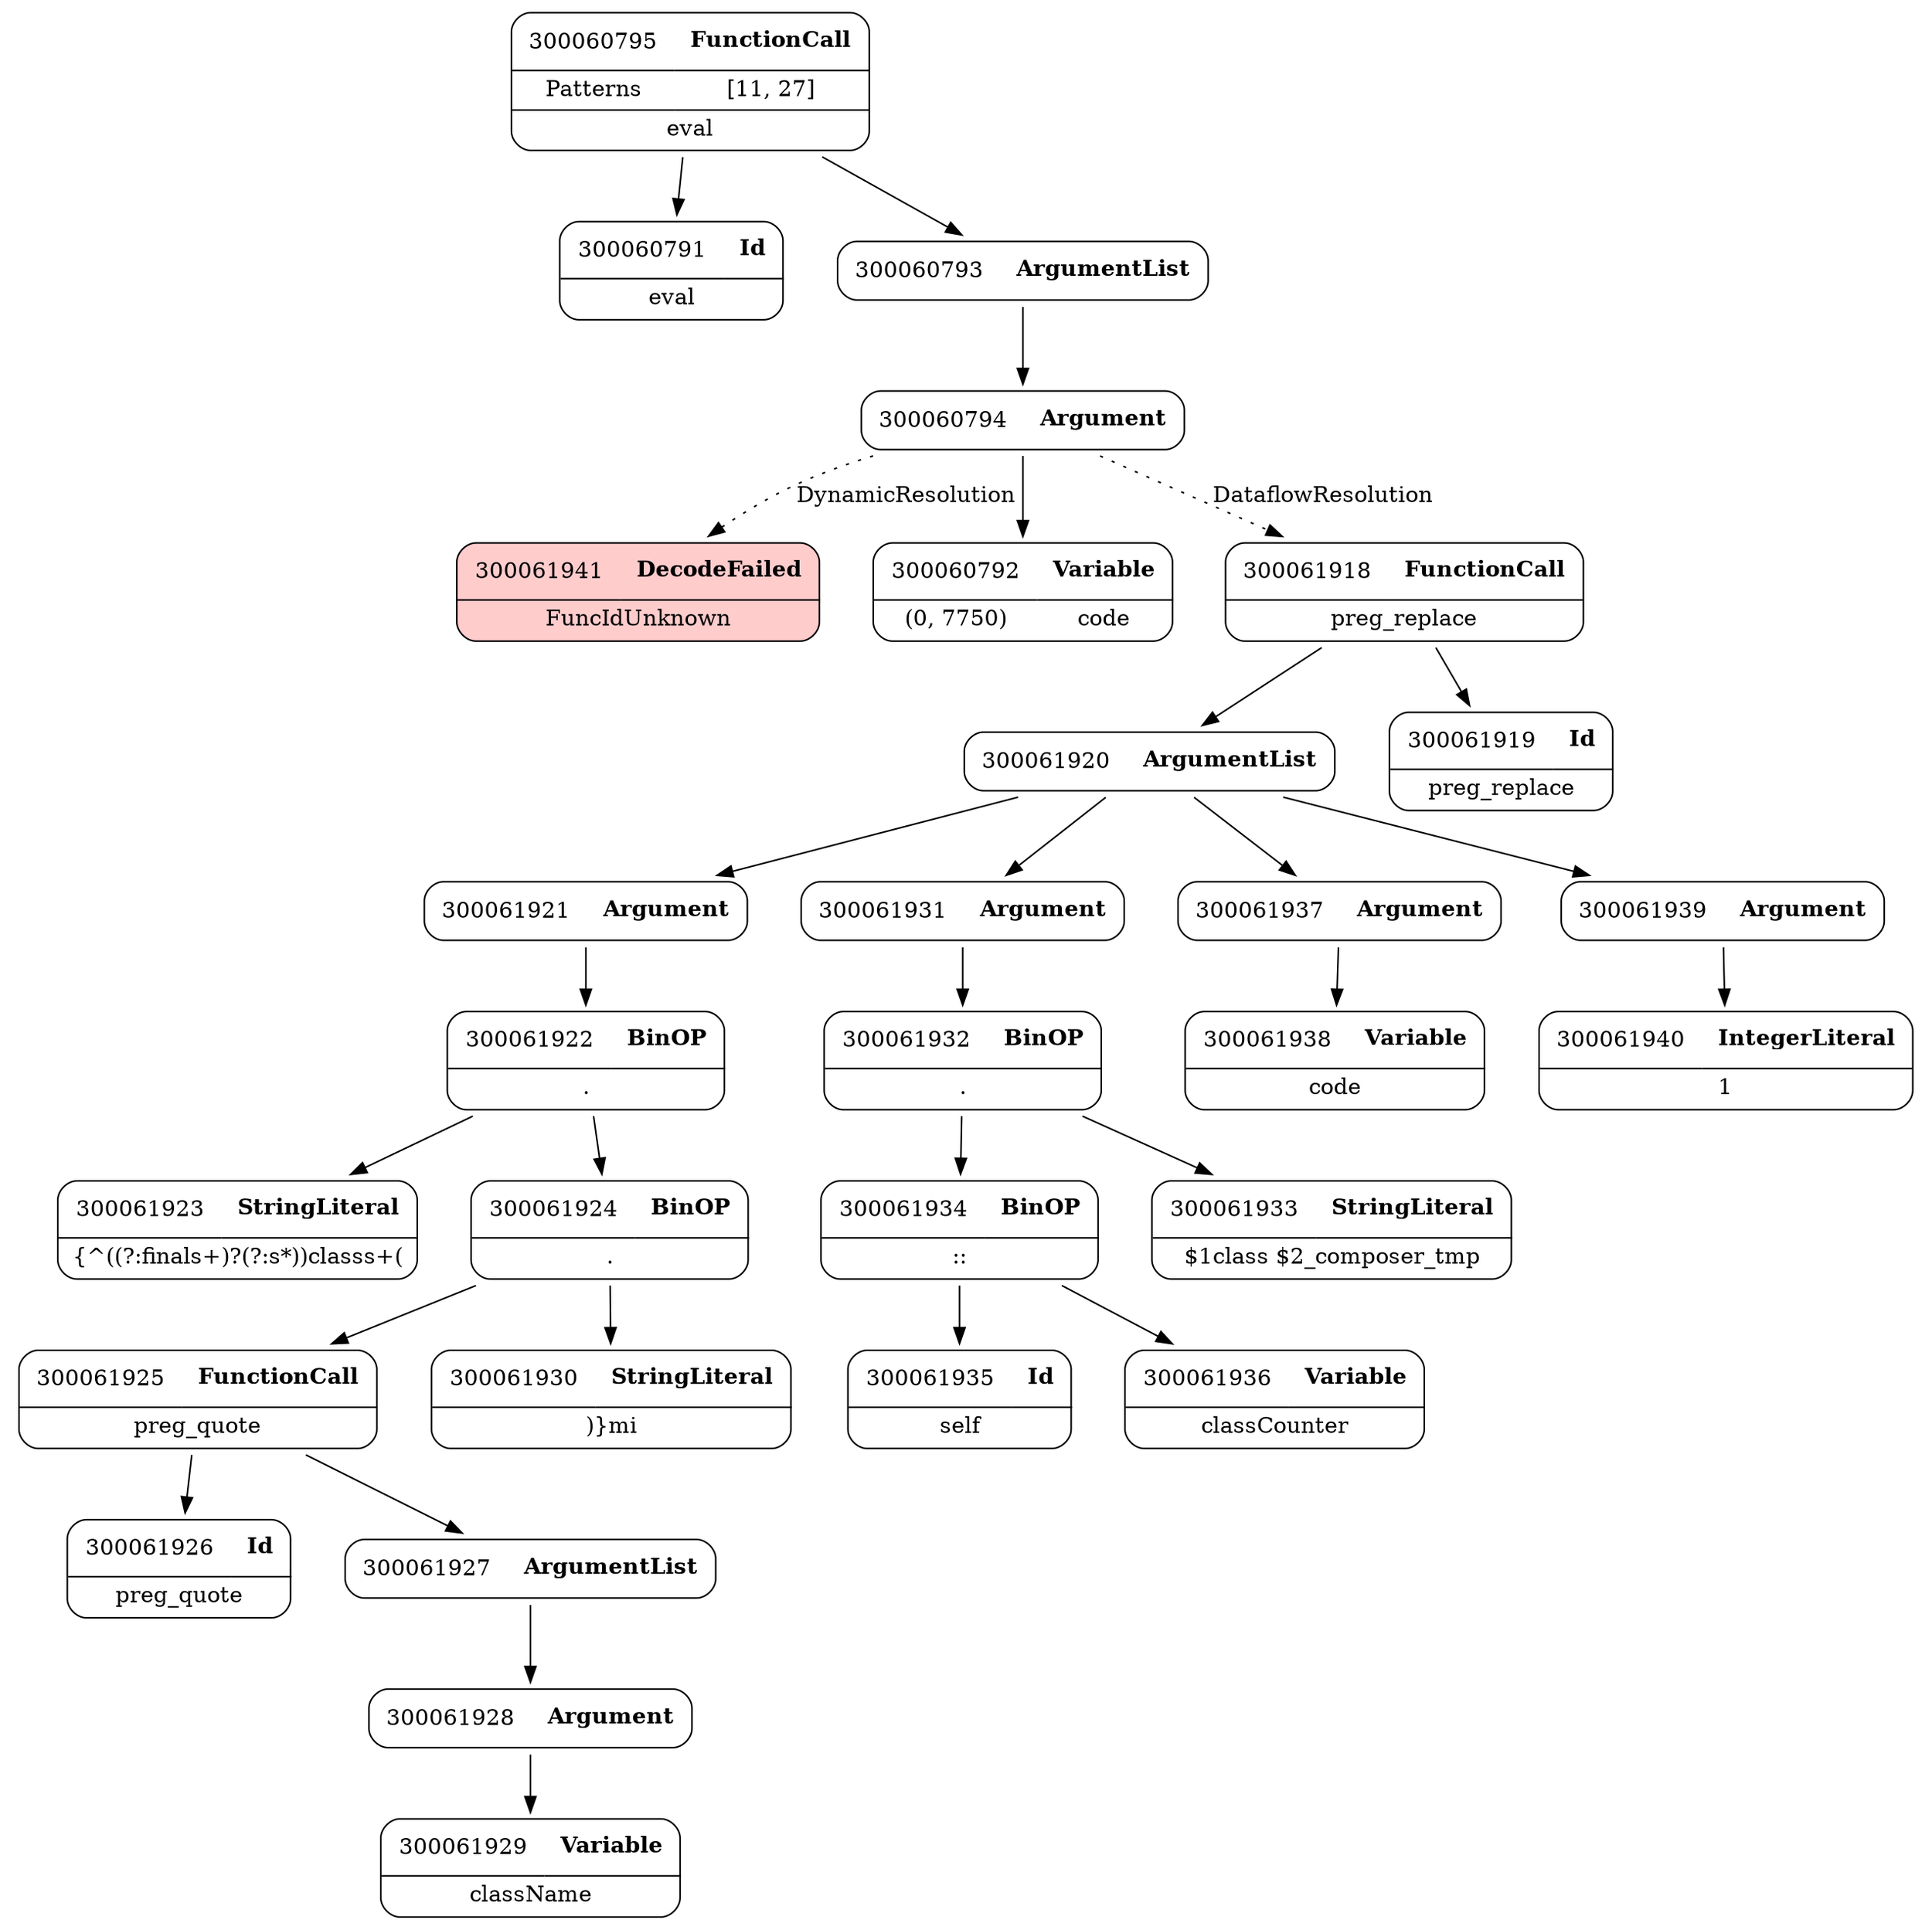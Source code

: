 digraph ast {
node [shape=none];
300061922 [label=<<TABLE border='1' cellspacing='0' cellpadding='10' style='rounded' ><TR><TD border='0'>300061922</TD><TD border='0'><B>BinOP</B></TD></TR><HR/><TR><TD border='0' cellpadding='5' colspan='2'>.</TD></TR></TABLE>>];
300061922 -> 300061923 [weight=2];
300061922 -> 300061924 [weight=2];
300061923 [label=<<TABLE border='1' cellspacing='0' cellpadding='10' style='rounded' ><TR><TD border='0'>300061923</TD><TD border='0'><B>StringLiteral</B></TD></TR><HR/><TR><TD border='0' cellpadding='5' colspan='2'>{^((?:finals+)?(?:s*))classs+(</TD></TR></TABLE>>];
300061920 [label=<<TABLE border='1' cellspacing='0' cellpadding='10' style='rounded' ><TR><TD border='0'>300061920</TD><TD border='0'><B>ArgumentList</B></TD></TR></TABLE>>];
300061920 -> 300061921 [weight=2];
300061920 -> 300061931 [weight=2];
300061920 -> 300061937 [weight=2];
300061920 -> 300061939 [weight=2];
300061921 [label=<<TABLE border='1' cellspacing='0' cellpadding='10' style='rounded' ><TR><TD border='0'>300061921</TD><TD border='0'><B>Argument</B></TD></TR></TABLE>>];
300061921 -> 300061922 [weight=2];
300061926 [label=<<TABLE border='1' cellspacing='0' cellpadding='10' style='rounded' ><TR><TD border='0'>300061926</TD><TD border='0'><B>Id</B></TD></TR><HR/><TR><TD border='0' cellpadding='5' colspan='2'>preg_quote</TD></TR></TABLE>>];
300061927 [label=<<TABLE border='1' cellspacing='0' cellpadding='10' style='rounded' ><TR><TD border='0'>300061927</TD><TD border='0'><B>ArgumentList</B></TD></TR></TABLE>>];
300061927 -> 300061928 [weight=2];
300061924 [label=<<TABLE border='1' cellspacing='0' cellpadding='10' style='rounded' ><TR><TD border='0'>300061924</TD><TD border='0'><B>BinOP</B></TD></TR><HR/><TR><TD border='0' cellpadding='5' colspan='2'>.</TD></TR></TABLE>>];
300061924 -> 300061925 [weight=2];
300061924 -> 300061930 [weight=2];
300061925 [label=<<TABLE border='1' cellspacing='0' cellpadding='10' style='rounded' ><TR><TD border='0'>300061925</TD><TD border='0'><B>FunctionCall</B></TD></TR><HR/><TR><TD border='0' cellpadding='5' colspan='2'>preg_quote</TD></TR></TABLE>>];
300061925 -> 300061926 [weight=2];
300061925 -> 300061927 [weight=2];
300061930 [label=<<TABLE border='1' cellspacing='0' cellpadding='10' style='rounded' ><TR><TD border='0'>300061930</TD><TD border='0'><B>StringLiteral</B></TD></TR><HR/><TR><TD border='0' cellpadding='5' colspan='2'>)}mi</TD></TR></TABLE>>];
300061931 [label=<<TABLE border='1' cellspacing='0' cellpadding='10' style='rounded' ><TR><TD border='0'>300061931</TD><TD border='0'><B>Argument</B></TD></TR></TABLE>>];
300061931 -> 300061932 [weight=2];
300061928 [label=<<TABLE border='1' cellspacing='0' cellpadding='10' style='rounded' ><TR><TD border='0'>300061928</TD><TD border='0'><B>Argument</B></TD></TR></TABLE>>];
300061928 -> 300061929 [weight=2];
300061929 [label=<<TABLE border='1' cellspacing='0' cellpadding='10' style='rounded' ><TR><TD border='0'>300061929</TD><TD border='0'><B>Variable</B></TD></TR><HR/><TR><TD border='0' cellpadding='5' colspan='2'>className</TD></TR></TABLE>>];
300061934 [label=<<TABLE border='1' cellspacing='0' cellpadding='10' style='rounded' ><TR><TD border='0'>300061934</TD><TD border='0'><B>BinOP</B></TD></TR><HR/><TR><TD border='0' cellpadding='5' colspan='2'>::</TD></TR></TABLE>>];
300061934 -> 300061935 [weight=2];
300061934 -> 300061936 [weight=2];
300061935 [label=<<TABLE border='1' cellspacing='0' cellpadding='10' style='rounded' ><TR><TD border='0'>300061935</TD><TD border='0'><B>Id</B></TD></TR><HR/><TR><TD border='0' cellpadding='5' colspan='2'>self</TD></TR></TABLE>>];
300061932 [label=<<TABLE border='1' cellspacing='0' cellpadding='10' style='rounded' ><TR><TD border='0'>300061932</TD><TD border='0'><B>BinOP</B></TD></TR><HR/><TR><TD border='0' cellpadding='5' colspan='2'>.</TD></TR></TABLE>>];
300061932 -> 300061933 [weight=2];
300061932 -> 300061934 [weight=2];
300061933 [label=<<TABLE border='1' cellspacing='0' cellpadding='10' style='rounded' ><TR><TD border='0'>300061933</TD><TD border='0'><B>StringLiteral</B></TD></TR><HR/><TR><TD border='0' cellpadding='5' colspan='2'>$1class $2_composer_tmp</TD></TR></TABLE>>];
300061938 [label=<<TABLE border='1' cellspacing='0' cellpadding='10' style='rounded' ><TR><TD border='0'>300061938</TD><TD border='0'><B>Variable</B></TD></TR><HR/><TR><TD border='0' cellpadding='5' colspan='2'>code</TD></TR></TABLE>>];
300061939 [label=<<TABLE border='1' cellspacing='0' cellpadding='10' style='rounded' ><TR><TD border='0'>300061939</TD><TD border='0'><B>Argument</B></TD></TR></TABLE>>];
300061939 -> 300061940 [weight=2];
300061936 [label=<<TABLE border='1' cellspacing='0' cellpadding='10' style='rounded' ><TR><TD border='0'>300061936</TD><TD border='0'><B>Variable</B></TD></TR><HR/><TR><TD border='0' cellpadding='5' colspan='2'>classCounter</TD></TR></TABLE>>];
300061937 [label=<<TABLE border='1' cellspacing='0' cellpadding='10' style='rounded' ><TR><TD border='0'>300061937</TD><TD border='0'><B>Argument</B></TD></TR></TABLE>>];
300061937 -> 300061938 [weight=2];
300060791 [label=<<TABLE border='1' cellspacing='0' cellpadding='10' style='rounded' ><TR><TD border='0'>300060791</TD><TD border='0'><B>Id</B></TD></TR><HR/><TR><TD border='0' cellpadding='5' colspan='2'>eval</TD></TR></TABLE>>];
300061940 [label=<<TABLE border='1' cellspacing='0' cellpadding='10' style='rounded' ><TR><TD border='0'>300061940</TD><TD border='0'><B>IntegerLiteral</B></TD></TR><HR/><TR><TD border='0' cellpadding='5' colspan='2'>1</TD></TR></TABLE>>];
300061941 [label=<<TABLE border='1' cellspacing='0' cellpadding='10' style='rounded' bgcolor='#FFCCCC' ><TR><TD border='0'>300061941</TD><TD border='0'><B>DecodeFailed</B></TD></TR><HR/><TR><TD border='0' cellpadding='5' colspan='2'>FuncIdUnknown</TD></TR></TABLE>>];
300060794 [label=<<TABLE border='1' cellspacing='0' cellpadding='10' style='rounded' ><TR><TD border='0'>300060794</TD><TD border='0'><B>Argument</B></TD></TR></TABLE>>];
300060794 -> 300060792 [weight=2];
300060794 -> 300061941 [style=dotted,label=DynamicResolution];
300060794 -> 300061918 [style=dotted,label=DataflowResolution];
300060795 [label=<<TABLE border='1' cellspacing='0' cellpadding='10' style='rounded' ><TR><TD border='0'>300060795</TD><TD border='0'><B>FunctionCall</B></TD></TR><HR/><TR><TD border='0' cellpadding='5'>Patterns</TD><TD border='0' cellpadding='5'>[11, 27]</TD></TR><HR/><TR><TD border='0' cellpadding='5' colspan='2'>eval</TD></TR></TABLE>>];
300060795 -> 300060791 [weight=2];
300060795 -> 300060793 [weight=2];
300060792 [label=<<TABLE border='1' cellspacing='0' cellpadding='10' style='rounded' ><TR><TD border='0'>300060792</TD><TD border='0'><B>Variable</B></TD></TR><HR/><TR><TD border='0' cellpadding='5'>(0, 7750)</TD><TD border='0' cellpadding='5'>code</TD></TR></TABLE>>];
300060793 [label=<<TABLE border='1' cellspacing='0' cellpadding='10' style='rounded' ><TR><TD border='0'>300060793</TD><TD border='0'><B>ArgumentList</B></TD></TR></TABLE>>];
300060793 -> 300060794 [weight=2];
300061918 [label=<<TABLE border='1' cellspacing='0' cellpadding='10' style='rounded' ><TR><TD border='0'>300061918</TD><TD border='0'><B>FunctionCall</B></TD></TR><HR/><TR><TD border='0' cellpadding='5' colspan='2'>preg_replace</TD></TR></TABLE>>];
300061918 -> 300061919 [weight=2];
300061918 -> 300061920 [weight=2];
300061919 [label=<<TABLE border='1' cellspacing='0' cellpadding='10' style='rounded' ><TR><TD border='0'>300061919</TD><TD border='0'><B>Id</B></TD></TR><HR/><TR><TD border='0' cellpadding='5' colspan='2'>preg_replace</TD></TR></TABLE>>];
}
